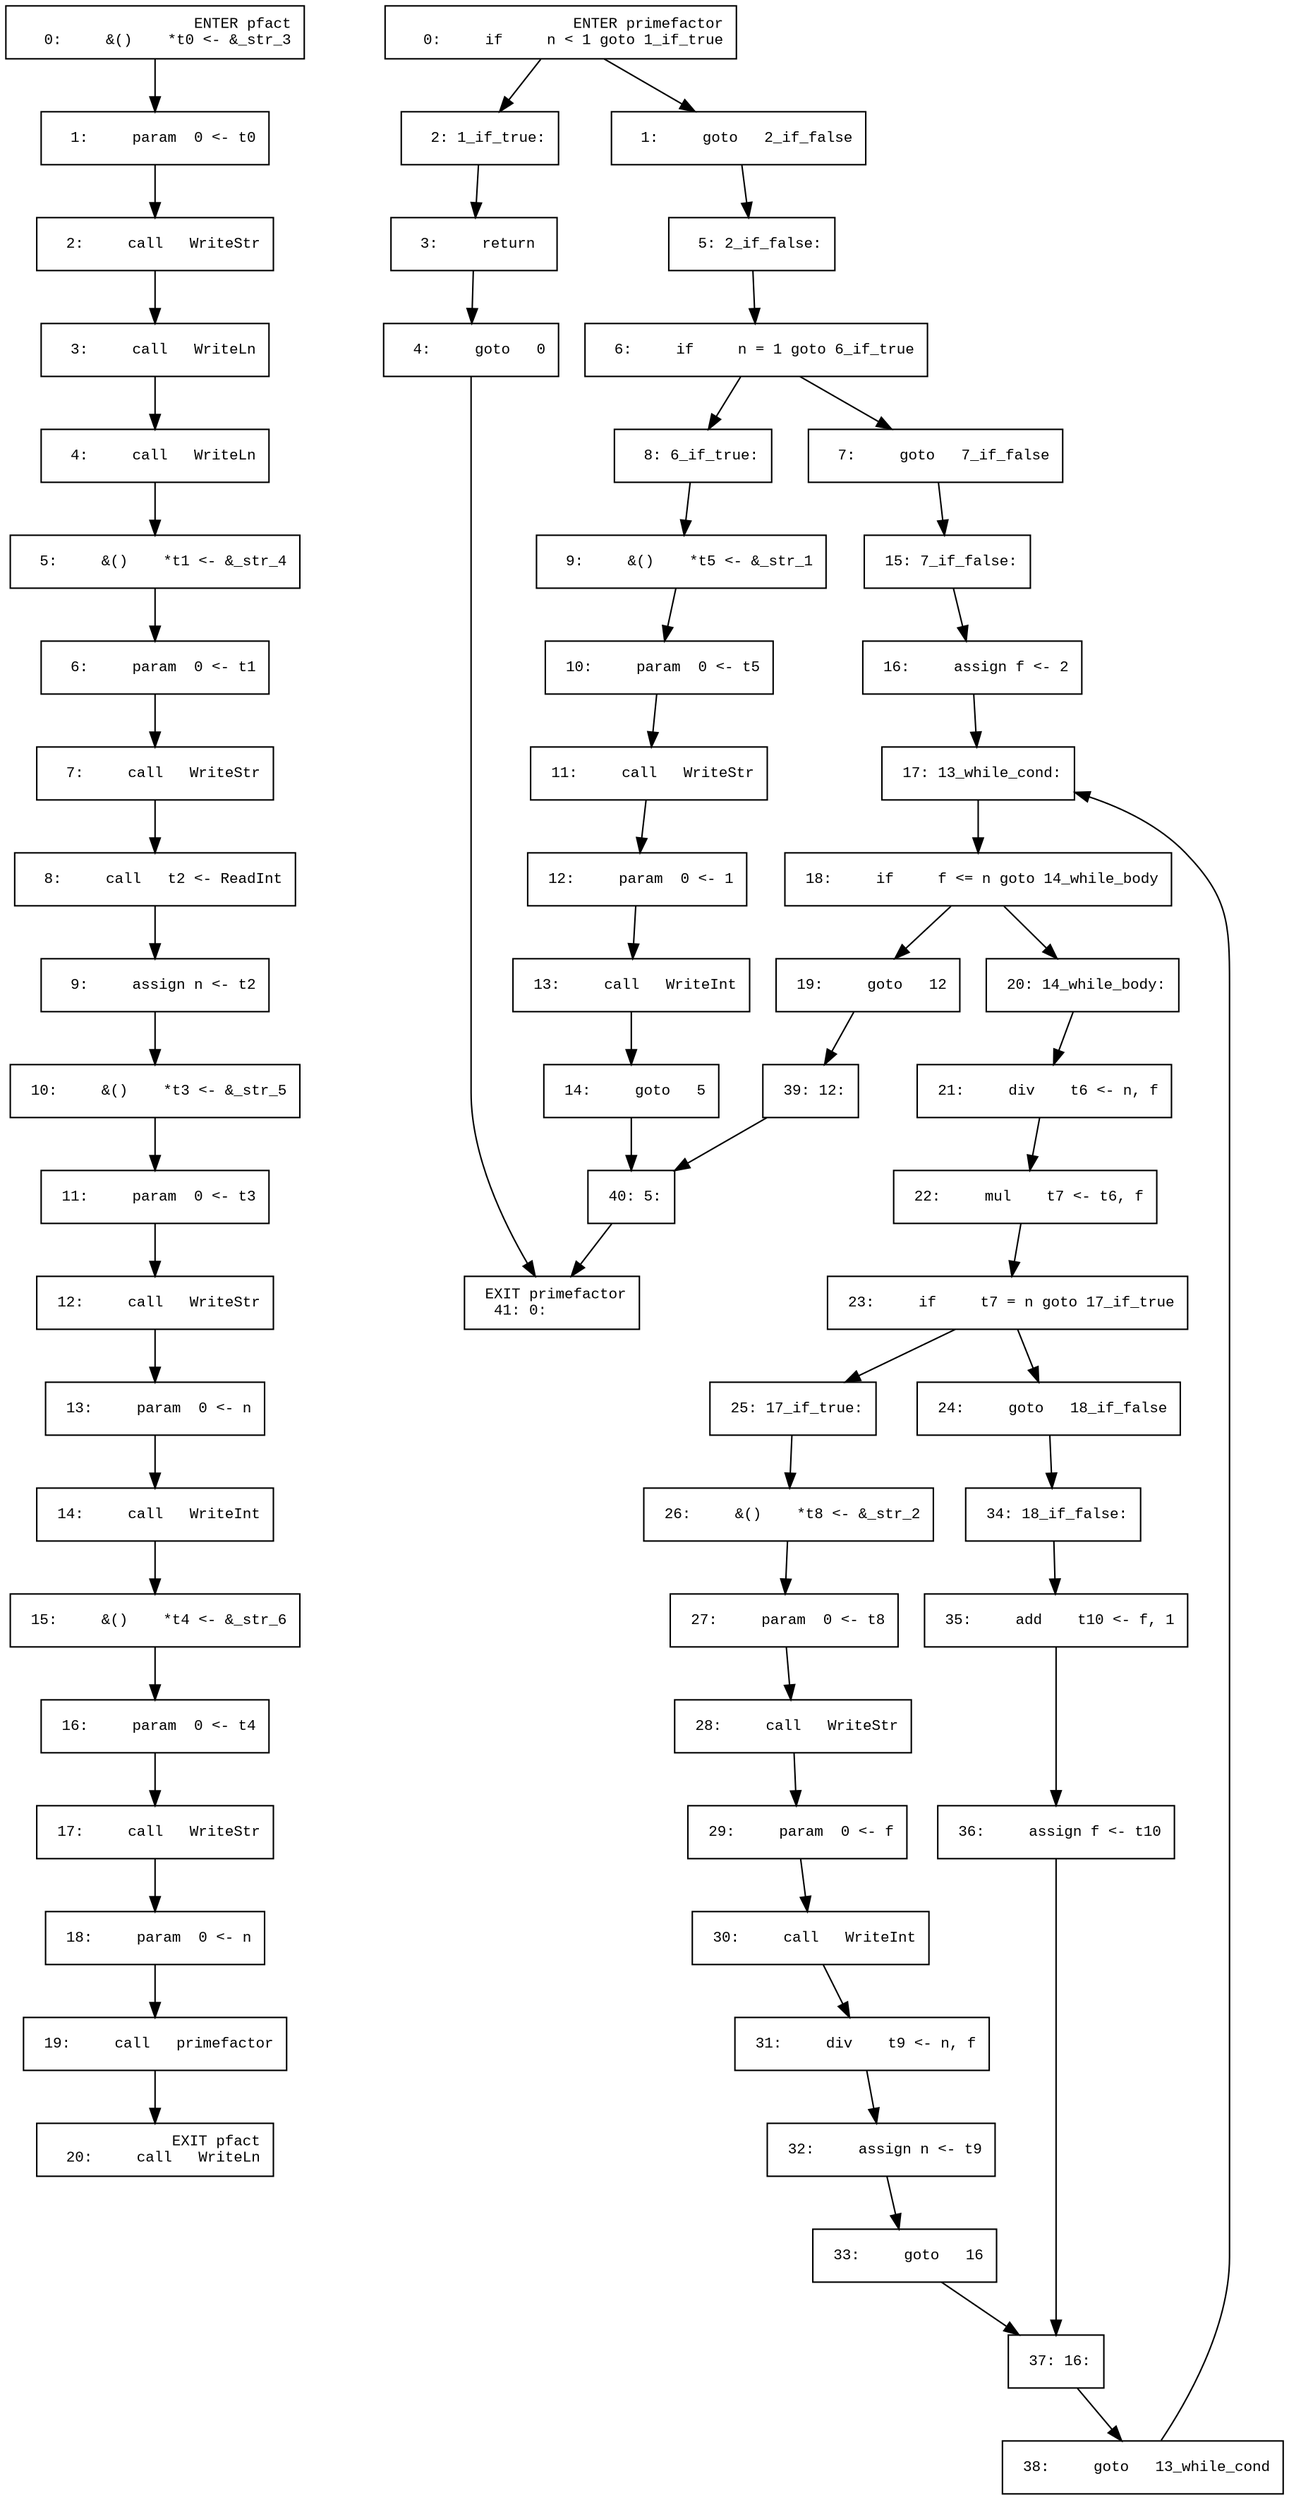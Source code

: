digraph CFG {
  graph [fontname="Times New Roman",fontsize=10];
  node  [fontname="Courier New",fontsize=10];
  edge  [fontname="Times New Roman",fontsize=10];
// scope 'pfact'
node0 [label=" ENTER pfact\r   0:     &()    *t0 <- &_str_3\l",shape=box];
node0 -> node1;
node1 [label="  1:     param  0 <- t0\l",shape=box];
node1 -> node2;
node2 [label="  2:     call   WriteStr\l",shape=box];
node2 -> node3;
node3 [label="  3:     call   WriteLn\l",shape=box];
node3 -> node4;
node4 [label="  4:     call   WriteLn\l",shape=box];
node4 -> node5;
node5 [label="  5:     &()    *t1 <- &_str_4\l",shape=box];
node5 -> node6;
node6 [label="  6:     param  0 <- t1\l",shape=box];
node6 -> node7;
node7 [label="  7:     call   WriteStr\l",shape=box];
node7 -> node8;
node8 [label="  8:     call   t2 <- ReadInt\l",shape=box];
node8 -> node9;
node9 [label="  9:     assign n <- t2\l",shape=box];
node9 -> node10;
node10 [label=" 10:     &()    *t3 <- &_str_5\l",shape=box];
node10 -> node11;
node11 [label=" 11:     param  0 <- t3\l",shape=box];
node11 -> node12;
node12 [label=" 12:     call   WriteStr\l",shape=box];
node12 -> node13;
node13 [label=" 13:     param  0 <- n\l",shape=box];
node13 -> node14;
node14 [label=" 14:     call   WriteInt\l",shape=box];
node14 -> node15;
node15 [label=" 15:     &()    *t4 <- &_str_6\l",shape=box];
node15 -> node16;
node16 [label=" 16:     param  0 <- t4\l",shape=box];
node16 -> node17;
node17 [label=" 17:     call   WriteStr\l",shape=box];
node17 -> node18;
node18 [label=" 18:     param  0 <- n\l",shape=box];
node18 -> node19;
node19 [label=" 19:     call   primefactor\l",shape=box];
node19 -> node20;
node20 [label=" EXIT pfact\r  20:     call   WriteLn\l",shape=box];
// scope 'primefactor'
node21 [label=" ENTER primefactor\r   0:     if     n < 1 goto 1_if_true\l",shape=box];
node21 -> node23;
node21 -> node22;
node22 [label="  1:     goto   2_if_false\l",shape=box];
node22 -> node26;
node23 [label="  2: 1_if_true:\l",shape=box];
node23 -> node24;
node24 [label="  3:     return \l",shape=box];
node24 -> node25;
node25 [label="  4:     goto   0\l",shape=box];
node25 -> node62;
node26 [label="  5: 2_if_false:\l",shape=box];
node26 -> node27;
node27 [label="  6:     if     n = 1 goto 6_if_true\l",shape=box];
node27 -> node29;
node27 -> node28;
node28 [label="  7:     goto   7_if_false\l",shape=box];
node28 -> node36;
node29 [label="  8: 6_if_true:\l",shape=box];
node29 -> node30;
node30 [label="  9:     &()    *t5 <- &_str_1\l",shape=box];
node30 -> node31;
node31 [label=" 10:     param  0 <- t5\l",shape=box];
node31 -> node32;
node32 [label=" 11:     call   WriteStr\l",shape=box];
node32 -> node33;
node33 [label=" 12:     param  0 <- 1\l",shape=box];
node33 -> node34;
node34 [label=" 13:     call   WriteInt\l",shape=box];
node34 -> node35;
node35 [label=" 14:     goto   5\l",shape=box];
node35 -> node61;
node36 [label=" 15: 7_if_false:\l",shape=box];
node36 -> node37;
node37 [label=" 16:     assign f <- 2\l",shape=box];
node37 -> node38;
node38 [label=" 17: 13_while_cond:\l",shape=box];
node38 -> node39;
node39 [label=" 18:     if     f <= n goto 14_while_body\l",shape=box];
node39 -> node41;
node39 -> node40;
node40 [label=" 19:     goto   12\l",shape=box];
node40 -> node60;
node41 [label=" 20: 14_while_body:\l",shape=box];
node41 -> node42;
node42 [label=" 21:     div    t6 <- n, f\l",shape=box];
node42 -> node43;
node43 [label=" 22:     mul    t7 <- t6, f\l",shape=box];
node43 -> node44;
node44 [label=" 23:     if     t7 = n goto 17_if_true\l",shape=box];
node44 -> node46;
node44 -> node45;
node45 [label=" 24:     goto   18_if_false\l",shape=box];
node45 -> node55;
node46 [label=" 25: 17_if_true:\l",shape=box];
node46 -> node47;
node47 [label=" 26:     &()    *t8 <- &_str_2\l",shape=box];
node47 -> node48;
node48 [label=" 27:     param  0 <- t8\l",shape=box];
node48 -> node49;
node49 [label=" 28:     call   WriteStr\l",shape=box];
node49 -> node50;
node50 [label=" 29:     param  0 <- f\l",shape=box];
node50 -> node51;
node51 [label=" 30:     call   WriteInt\l",shape=box];
node51 -> node52;
node52 [label=" 31:     div    t9 <- n, f\l",shape=box];
node52 -> node53;
node53 [label=" 32:     assign n <- t9\l",shape=box];
node53 -> node54;
node54 [label=" 33:     goto   16\l",shape=box];
node54 -> node58;
node55 [label=" 34: 18_if_false:\l",shape=box];
node55 -> node56;
node56 [label=" 35:     add    t10 <- f, 1\l",shape=box];
node56 -> node57;
node57 [label=" 36:     assign f <- t10\l",shape=box];
node57 -> node58;
node58 [label=" 37: 16:\l",shape=box];
node58 -> node59;
node59 [label=" 38:     goto   13_while_cond\l",shape=box];
node59 -> node38;
node60 [label=" 39: 12:\l",shape=box];
node60 -> node61;
node61 [label=" 40: 5:\l",shape=box];
node61 -> node62;
node62 [label=" EXIT primefactor\r  41: 0:\l",shape=box];
}
